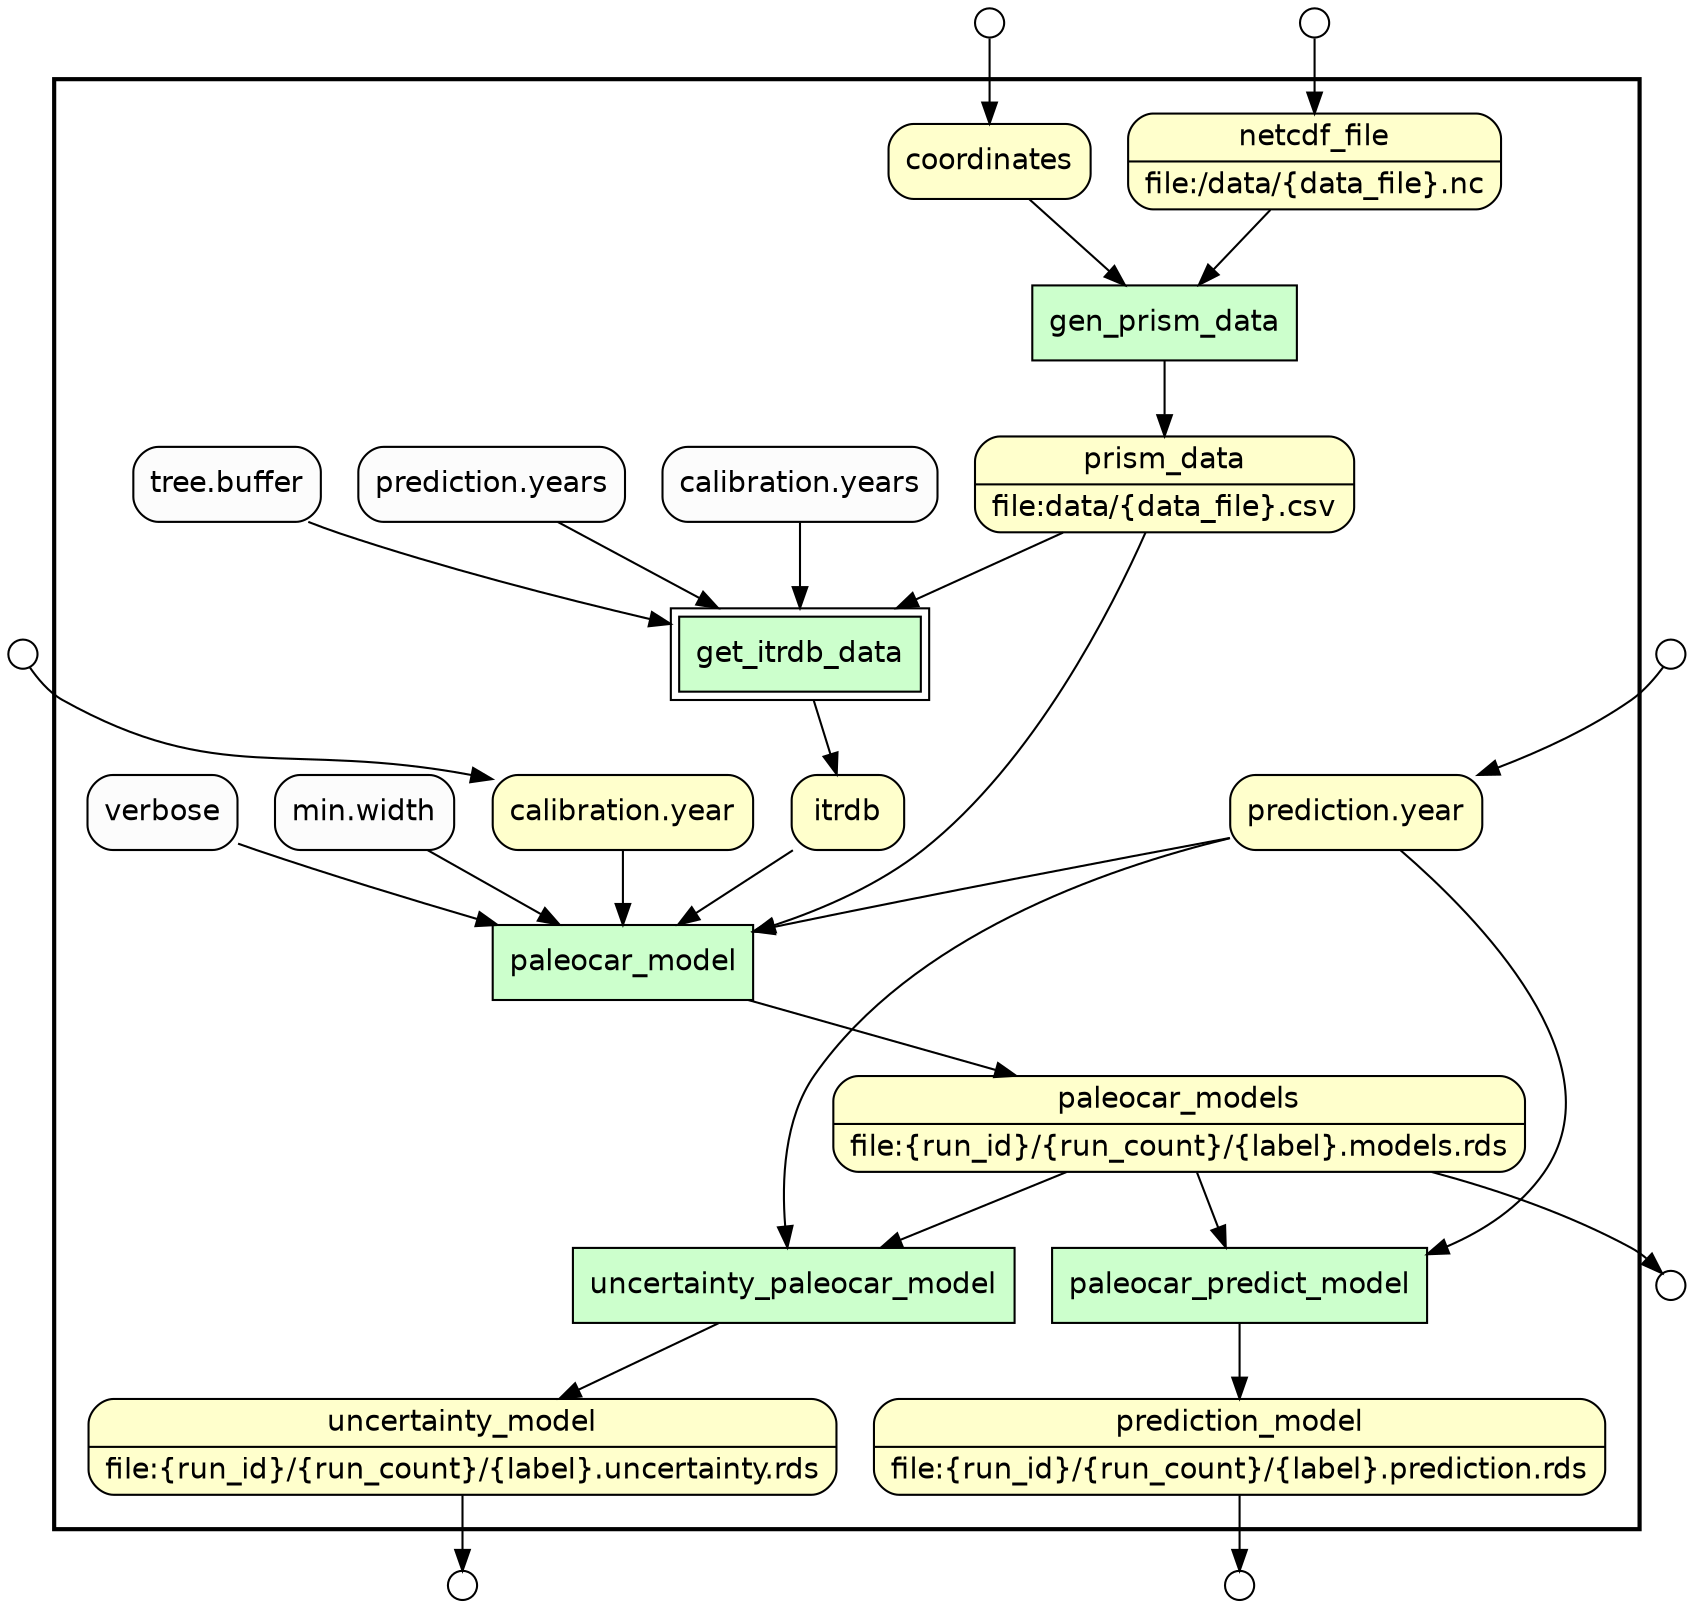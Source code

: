digraph Workflow {
rankdir=TB
fontname=Helvetica; fontsize=18; labelloc=t
label=""
subgraph cluster_workflow_box_outer { label=""; color=black; penwidth=2
subgraph cluster_workflow_box_inner { label=""; penwidth=0
node[shape=box style=filled fillcolor="#CCFFCC" peripheries=1 fontname=Helvetica]
gen_prism_data
paleocar_model
paleocar_predict_model
uncertainty_paleocar_model
node[shape=box style=filled fillcolor="#CCFFCC" peripheries=2 fontname=Helvetica]
get_itrdb_data
node[shape=box style="rounded,filled" fillcolor="#FFFFCC" peripheries=1 fontname=Helvetica]
paleocar_models [shape=record rankdir=LR label="{<f0> paleocar_models |<f1> file\:\{run_id\}/\{run_count\}/\{label\}.models.rds}"];
prediction_model [shape=record rankdir=LR label="{<f0> prediction_model |<f1> file\:\{run_id\}/\{run_count\}/\{label\}.prediction.rds}"];
uncertainty_model [shape=record rankdir=LR label="{<f0> uncertainty_model |<f1> file\:\{run_id\}/\{run_count\}/\{label\}.uncertainty.rds}"];
coordinates
netcdf_file [shape=record rankdir=LR label="{<f0> netcdf_file |<f1> file\:/data/\{data_file\}.nc}"];
prism_data [shape=record rankdir=LR label="{<f0> prism_data |<f1> file\:data/\{data_file\}.csv}"];
itrdb
"calibration.year"
"prediction.year"
node[shape=box style="rounded,filled" fillcolor="#FCFCFC" peripheries=1 fontname=Helvetica]
gen_prism_data -> prism_data
coordinates -> gen_prism_data
netcdf_file -> gen_prism_data
get_itrdb_data -> itrdb
"calibration.years" -> get_itrdb_data
"prediction.years" -> get_itrdb_data
"tree.buffer" -> get_itrdb_data
prism_data -> get_itrdb_data
paleocar_model -> paleocar_models
itrdb -> paleocar_model
prism_data -> paleocar_model
"calibration.year" -> paleocar_model
"prediction.year" -> paleocar_model
"min.width" -> paleocar_model
verbose -> paleocar_model
paleocar_predict_model -> prediction_model
paleocar_models -> paleocar_predict_model
"prediction.year" -> paleocar_predict_model
uncertainty_paleocar_model -> uncertainty_model
paleocar_models -> uncertainty_paleocar_model
"prediction.year" -> uncertainty_paleocar_model
}}
node[shape=circle style="rounded,filled" fillcolor="#FFFFFF" peripheries=1 fontname=Helvetica width=0.2]
coordinates_input_port [label=""]
netcdf_file_input_port [label=""]
"calibration.year_input_port" [label=""]
"prediction.year_input_port" [label=""]
node[shape=circle style="rounded,filled" fillcolor="#FFFFFF" peripheries=1 fontname=Helvetica width=0.2]
paleocar_models_output_port [label=""]
prediction_model_output_port [label=""]
uncertainty_model_output_port [label=""]
coordinates_input_port -> coordinates
netcdf_file_input_port -> netcdf_file
"calibration.year_input_port" -> "calibration.year"
"prediction.year_input_port" -> "prediction.year"
paleocar_models -> paleocar_models_output_port
prediction_model -> prediction_model_output_port
uncertainty_model -> uncertainty_model_output_port
}
